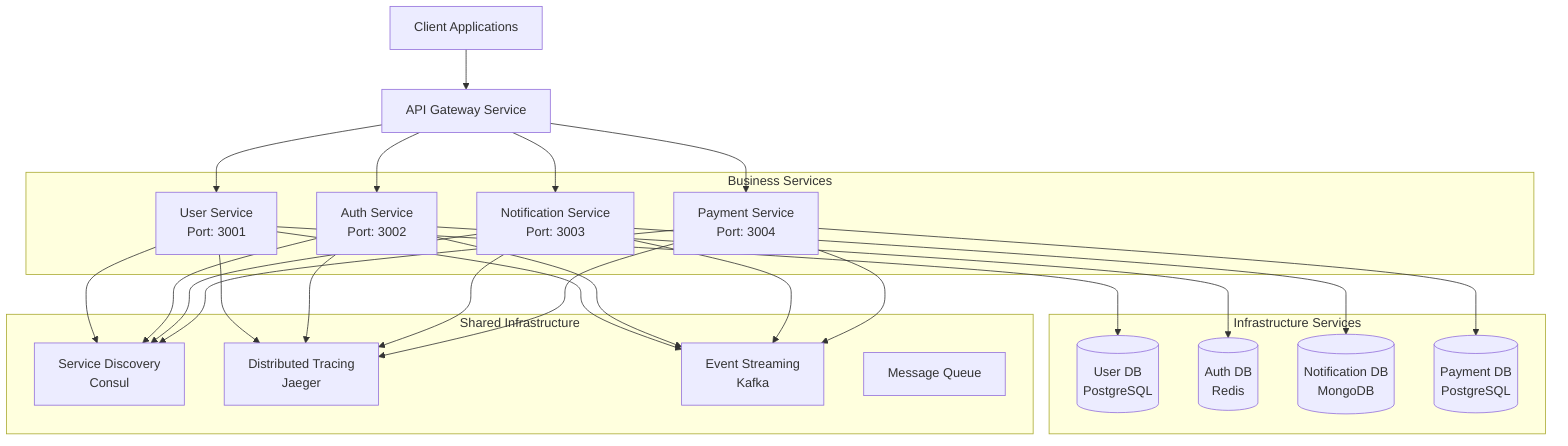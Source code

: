 graph TB
    Client[Client Applications]
    Gateway[API Gateway Service]

    subgraph "Business Services"
        UserService[User Service\nPort: 3001]
        AuthService[Auth Service\nPort: 3002]
        NotificationService[Notification Service\nPort: 3003]
        PaymentService[Payment Service\nPort: 3004]
    end

    subgraph "Infrastructure Services"
        DB1[(User DB\nPostgreSQL)]
        DB2[(Auth DB\nRedis)]
        DB3[(Notification DB\nMongoDB)]
        DB4[(Payment DB\nPostgreSQL)]
    end

    subgraph "Shared Infrastructure"
        Consul[Service Discovery\nConsul]
        Jaeger[Distributed Tracing\nJaeger]
        Kafka[Event Streaming\nKafka]
        MessageQueue[Message Queue]
    end

    Client --> Gateway
    Gateway --> UserService
    Gateway --> AuthService
    Gateway --> NotificationService
    Gateway --> PaymentService

    UserService --> DB1
    AuthService --> DB2
    NotificationService --> DB3
    PaymentService --> DB4

    UserService --> Consul
    AuthService --> Consul
    NotificationService --> Consul
    PaymentService --> Consul

    UserService --> Jaeger
    AuthService --> Jaeger
    NotificationService --> Jaeger
    PaymentService --> Jaeger

    UserService --> Kafka
    AuthService --> Kafka
    NotificationService --> Kafka
    PaymentService --> Kafka